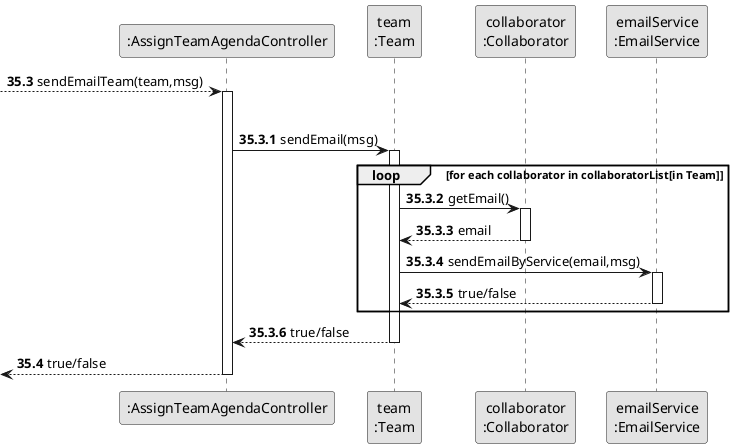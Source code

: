 @startuml
'https://plantuml.com/sequence-diagram
skinparam monochrome true
skinparam packageStyle rectangle
skinparam shadowing false

participant ":AssignTeamAgendaController" as CTRL
participant "team\n:Team" as TEAM
participant "collaborator\n:Collaborator" as COL
participant "emailService\n:EmailService" as SERVICE

autonumber 35.3

--> CTRL : sendEmailTeam(team,msg)

autonumber 35.3.1

activate CTRL

group Send Email By Team

CTRL -> TEAM : sendEmail(msg)

activate TEAM

loop for each collaborator in collaboratorList[in Team]

TEAM -> COL :  getEmail()

activate COL

COL --> TEAM : email


deactivate COL

TEAM -> SERVICE : sendEmailByService(email,msg)

activate SERVICE

SERVICE --> TEAM : true/false

deactivate SERVICE

end

TEAM --> CTRL : true/false

deactivate TEAM

autonumber 35.4

<--CTRL : true/false

deactivate CTRL
@enduml